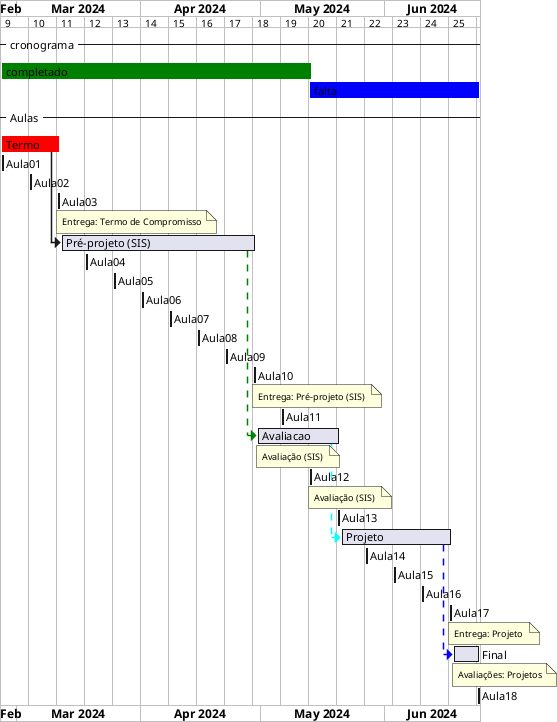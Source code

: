 @startgantt cronograma_SIS

/'TODO: tentar usar variáveis do sistema: https://blog.jdriven.com/2017/01/plantuml-pleasantness-using-current-date/  '/
/'atualizar'/
!$dataInicio = "	2024-02-26	"
!$dataFim  = "	2024-06-24	"
!$Aula01 = $dataInicio		
!$Aula02 = "	2024-03-04	"
!$Aula03 = "	2024-03-11	"
!$Aula04 = "	2024-03-18	"
!$Aula05 = "	2024-03-25	"
!$Aula06 = "	2024-04-01	"
!$Aula07 = "	2024-04-08	"
!$Aula08 = "	2024-04-15	"
!$Aula09 = "	2024-04-22	"
!$Aula10 = "	2024-04-29	"
!$Aula11 = "	2024-05-06	"
!$Aula12 = "	2024-05-13	"
!$Aula13 = "	2024-05-20	"
!$Aula14 = "	2024-05-27	"
!$Aula15 = "	2024-06-03	"
!$Aula16 = "	2024-06-10	"
!$Aula17 = "	2024-06-17	"
!$Aula18 = "	2024-06-24	"
!$Aula18 = $dataFim		

!$dataAtual  = $Aula12
/'atualizar'/


ganttscale weekly

Project starts $dataInicio

-- cronograma -- 
[completado] is colored in green
[completado] starts $dataInicio and ends $dataAtual
[falta] starts $dataAtual and ends $dataFim
[falta] is colored in blue

-- Aulas -- 
[Termo] is colored in Red
[Termo]  starts $Aula01 and ends $Aula03
[Aula01] starts $Aula01 and ends $Aula01
[Aula02] starts $Aula02 and ends $Aula02
[Aula03] starts $Aula03 and ends $Aula03
note bottom
Entrega: Termo de Compromisso
end note
[Pré-projeto (SIS)] starts at [Termo]'s end
[Pré-projeto (SIS)] ends $Aula10
[Aula04] starts $Aula04 and ends $Aula04
[Aula05] starts $Aula05 and ends $Aula05
[Aula06] starts $Aula06 and ends $Aula06
[Aula07] starts $Aula07 and ends $Aula07
[Aula08] starts $Aula08 and ends $Aula08
[Aula09] starts $Aula09 and ends $Aula09
[Aula10] starts $Aula10 and ends $Aula10
note bottom
Entrega: Pré-projeto (SIS) 
end note
[Aula11] starts $Aula11 and ends $Aula11
[Avaliacao] starts at [Pré-projeto (SIS)]'s end with green dashed link
[Avaliacao] ends $Aula13
note bottom
Avaliação (SIS) 
end note
[Aula12] starts $Aula12 and ends $Aula12
note bottom
Avaliação (SIS) 
end note
[Aula13] starts $Aula13 and ends $Aula13
[Projeto] starts at [Avaliacao]'s end with cyan dashed link
[Projeto] ends $Aula17
[Aula14] starts $Aula14 and ends $Aula14
[Aula15] starts $Aula15 and ends $Aula15
[Aula16] starts $Aula16 and ends $Aula16
[Aula17] starts $Aula17 and ends $Aula17
note bottom
Entrega: Projeto 
end note
[Final] starts at [Projeto]'s end with blue dashed link
[Final] ends $Aula18
note bottom
Avaliações: Projetos
end note
[Aula18] starts $Aula18 and ends $Aula18

@endgantt